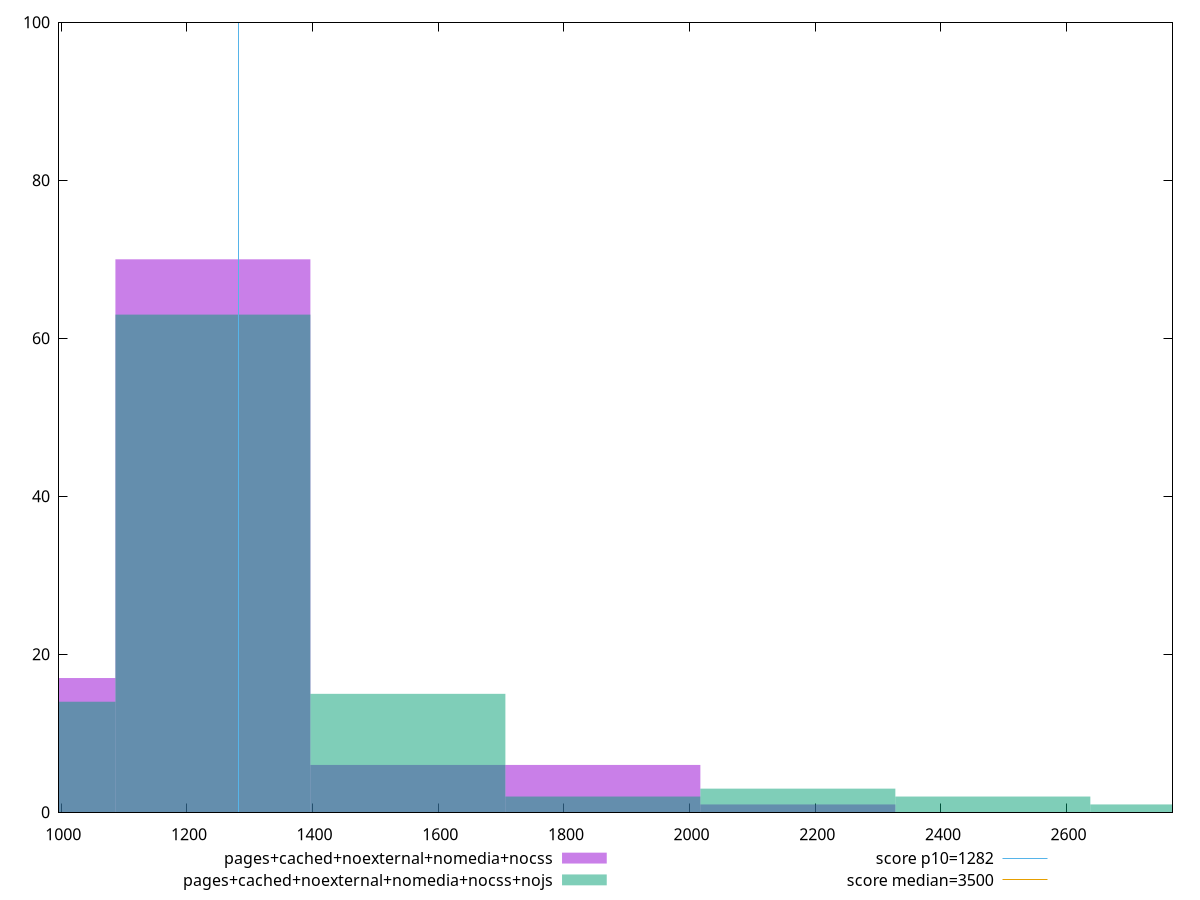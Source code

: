 reset

$pagesCachedNoexternalNomediaNocss <<EOF
1241.3246687429669 70
1861.9870031144503 6
1551.6558359287087 6
2172.318170300192 1
930.9935015572252 17
EOF

$pagesCachedNoexternalNomediaNocssNojs <<EOF
1241.3246687429669 63
930.9935015572252 14
1551.6558359287087 15
2172.318170300192 3
2482.6493374859338 2
1861.9870031144503 2
2792.9805046716756 1
EOF

set key outside below
set boxwidth 310.3311671857417
set xrange [996.3920000000005:2768.5679999999993]
set yrange [0:100]
set trange [0:100]
set style fill transparent solid 0.5 noborder

set parametric
set terminal svg size 640, 500 enhanced background rgb 'white'
set output "reprap/bootup-time/comparison/histogram/4_vs_5.svg"

plot $pagesCachedNoexternalNomediaNocss title "pages+cached+noexternal+nomedia+nocss" with boxes, \
     $pagesCachedNoexternalNomediaNocssNojs title "pages+cached+noexternal+nomedia+nocss+nojs" with boxes, \
     1282,t title "score p10=1282", \
     3500,t title "score median=3500"

reset

